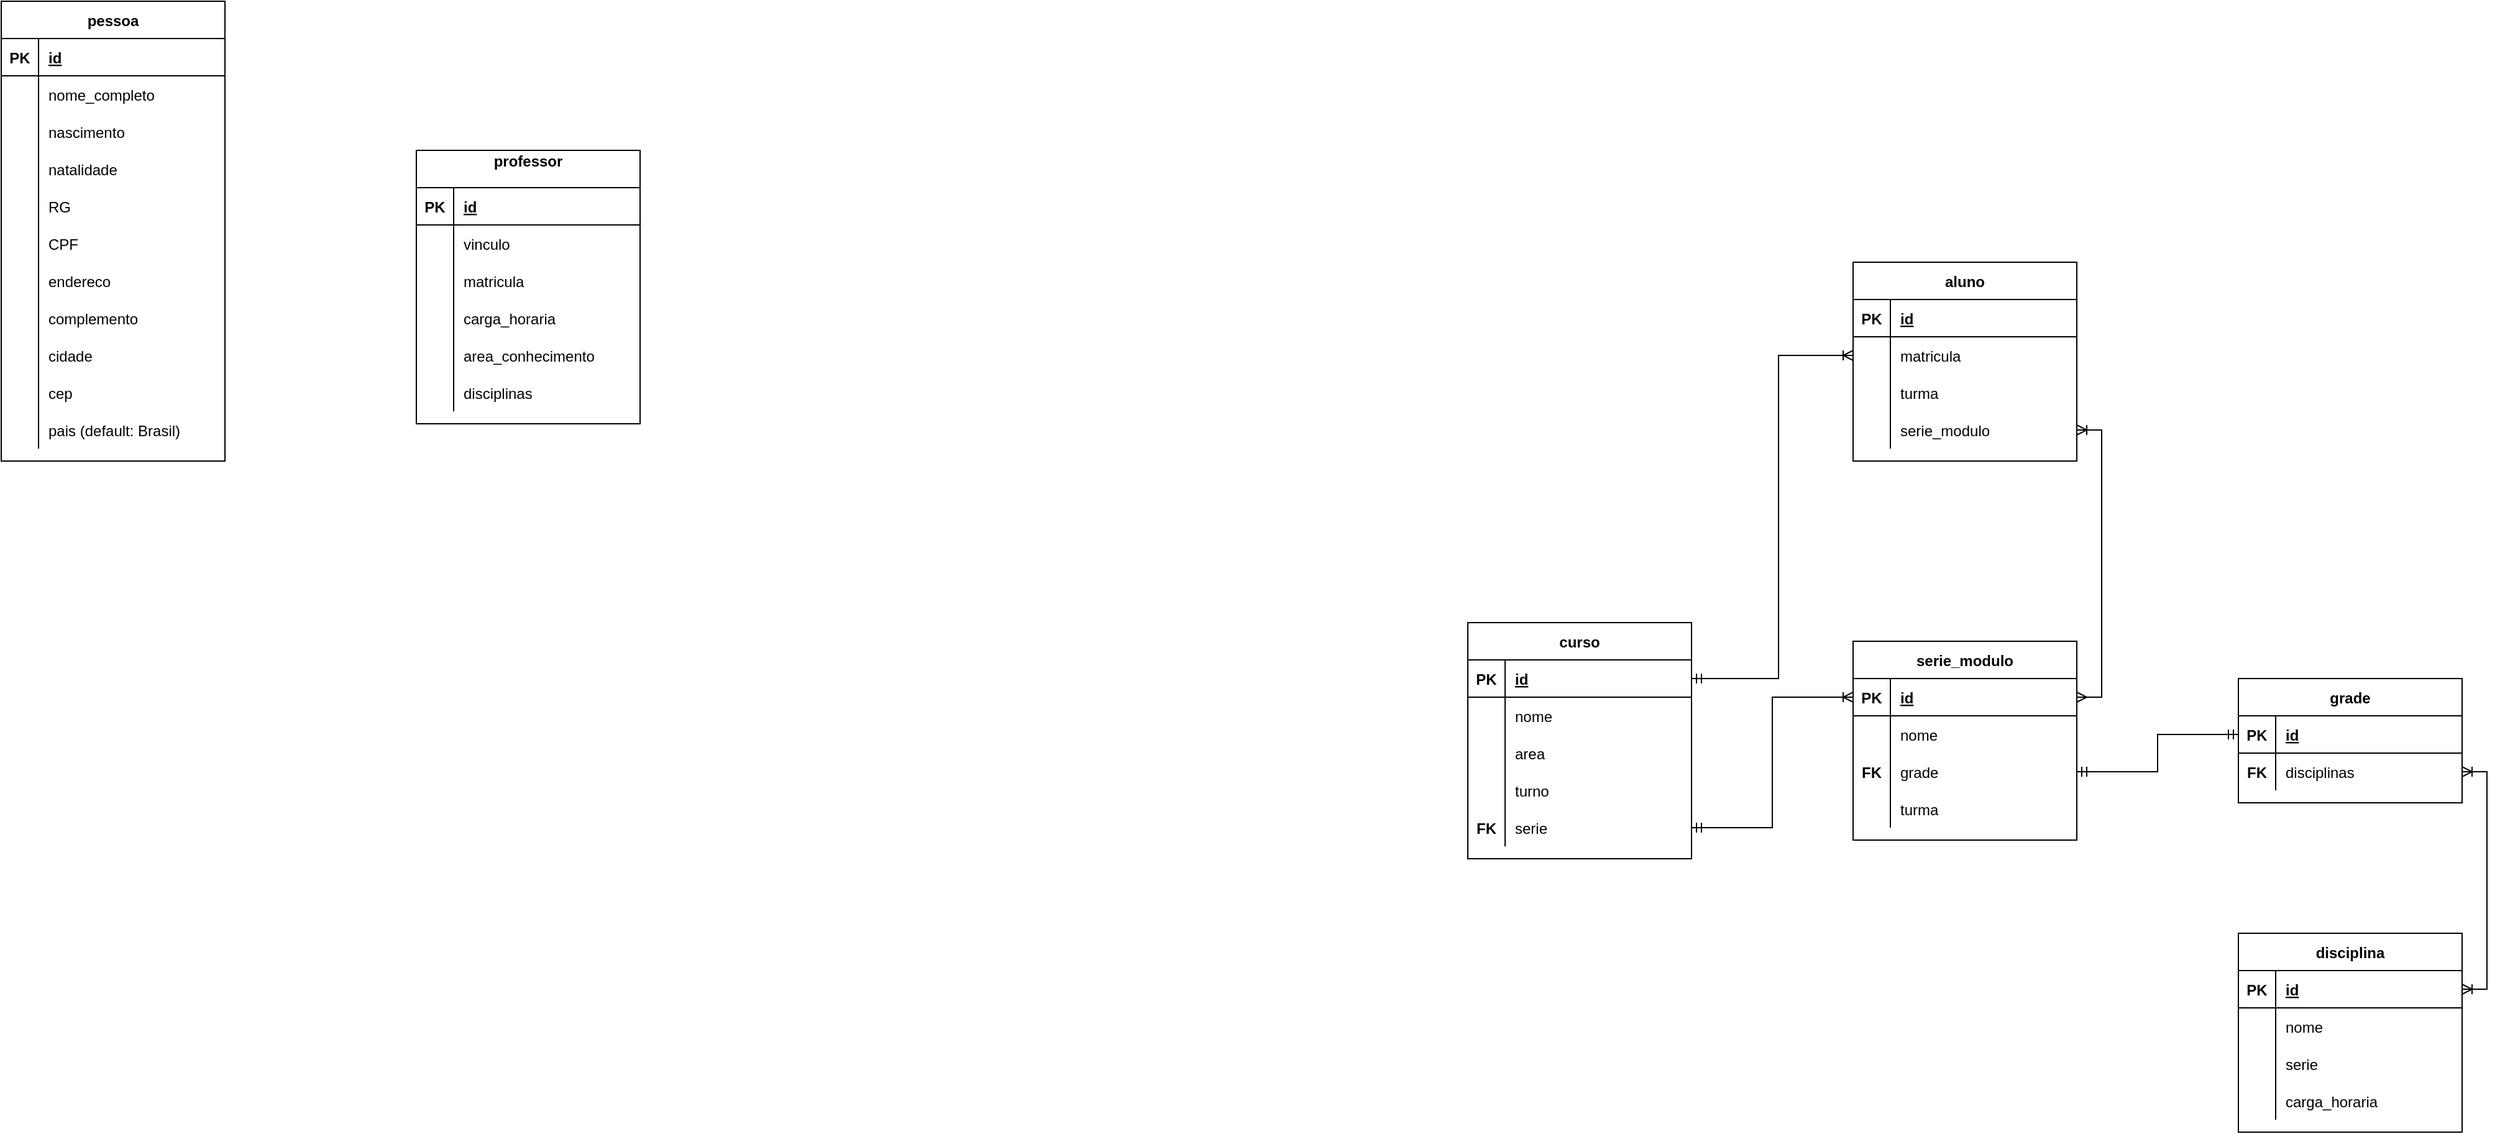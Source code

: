 <mxfile version="19.0.2" type="device"><diagram id="LG7ut46fcxQuCkjXFznT" name="Page-1"><mxGraphModel dx="868" dy="561" grid="1" gridSize="10" guides="1" tooltips="1" connect="1" arrows="1" fold="1" page="1" pageScale="1" pageWidth="850" pageHeight="1100" math="0" shadow="0"><root><mxCell id="0"/><mxCell id="1" parent="0"/><mxCell id="8dRjIR0oONVRQ3jLwjnX-1" value="pessoa" style="shape=table;startSize=30;container=1;collapsible=1;childLayout=tableLayout;fixedRows=1;rowLines=0;fontStyle=1;align=center;resizeLast=1;" vertex="1" parent="1"><mxGeometry x="210" y="210" width="180" height="370" as="geometry"/></mxCell><mxCell id="8dRjIR0oONVRQ3jLwjnX-2" value="" style="shape=tableRow;horizontal=0;startSize=0;swimlaneHead=0;swimlaneBody=0;fillColor=none;collapsible=0;dropTarget=0;points=[[0,0.5],[1,0.5]];portConstraint=eastwest;top=0;left=0;right=0;bottom=1;" vertex="1" parent="8dRjIR0oONVRQ3jLwjnX-1"><mxGeometry y="30" width="180" height="30" as="geometry"/></mxCell><mxCell id="8dRjIR0oONVRQ3jLwjnX-3" value="PK" style="shape=partialRectangle;connectable=0;fillColor=none;top=0;left=0;bottom=0;right=0;fontStyle=1;overflow=hidden;" vertex="1" parent="8dRjIR0oONVRQ3jLwjnX-2"><mxGeometry width="30" height="30" as="geometry"><mxRectangle width="30" height="30" as="alternateBounds"/></mxGeometry></mxCell><mxCell id="8dRjIR0oONVRQ3jLwjnX-4" value="id" style="shape=partialRectangle;connectable=0;fillColor=none;top=0;left=0;bottom=0;right=0;align=left;spacingLeft=6;fontStyle=5;overflow=hidden;" vertex="1" parent="8dRjIR0oONVRQ3jLwjnX-2"><mxGeometry x="30" width="150" height="30" as="geometry"><mxRectangle width="150" height="30" as="alternateBounds"/></mxGeometry></mxCell><mxCell id="8dRjIR0oONVRQ3jLwjnX-5" value="" style="shape=tableRow;horizontal=0;startSize=0;swimlaneHead=0;swimlaneBody=0;fillColor=none;collapsible=0;dropTarget=0;points=[[0,0.5],[1,0.5]];portConstraint=eastwest;top=0;left=0;right=0;bottom=0;" vertex="1" parent="8dRjIR0oONVRQ3jLwjnX-1"><mxGeometry y="60" width="180" height="30" as="geometry"/></mxCell><mxCell id="8dRjIR0oONVRQ3jLwjnX-6" value="" style="shape=partialRectangle;connectable=0;fillColor=none;top=0;left=0;bottom=0;right=0;editable=1;overflow=hidden;" vertex="1" parent="8dRjIR0oONVRQ3jLwjnX-5"><mxGeometry width="30" height="30" as="geometry"><mxRectangle width="30" height="30" as="alternateBounds"/></mxGeometry></mxCell><mxCell id="8dRjIR0oONVRQ3jLwjnX-7" value="nome_completo" style="shape=partialRectangle;connectable=0;fillColor=none;top=0;left=0;bottom=0;right=0;align=left;spacingLeft=6;overflow=hidden;" vertex="1" parent="8dRjIR0oONVRQ3jLwjnX-5"><mxGeometry x="30" width="150" height="30" as="geometry"><mxRectangle width="150" height="30" as="alternateBounds"/></mxGeometry></mxCell><mxCell id="8dRjIR0oONVRQ3jLwjnX-45" value="" style="shape=tableRow;horizontal=0;startSize=0;swimlaneHead=0;swimlaneBody=0;fillColor=none;collapsible=0;dropTarget=0;points=[[0,0.5],[1,0.5]];portConstraint=eastwest;top=0;left=0;right=0;bottom=0;" vertex="1" parent="8dRjIR0oONVRQ3jLwjnX-1"><mxGeometry y="90" width="180" height="30" as="geometry"/></mxCell><mxCell id="8dRjIR0oONVRQ3jLwjnX-46" value="" style="shape=partialRectangle;connectable=0;fillColor=none;top=0;left=0;bottom=0;right=0;editable=1;overflow=hidden;" vertex="1" parent="8dRjIR0oONVRQ3jLwjnX-45"><mxGeometry width="30" height="30" as="geometry"><mxRectangle width="30" height="30" as="alternateBounds"/></mxGeometry></mxCell><mxCell id="8dRjIR0oONVRQ3jLwjnX-47" value="nascimento" style="shape=partialRectangle;connectable=0;fillColor=none;top=0;left=0;bottom=0;right=0;align=left;spacingLeft=6;overflow=hidden;" vertex="1" parent="8dRjIR0oONVRQ3jLwjnX-45"><mxGeometry x="30" width="150" height="30" as="geometry"><mxRectangle width="150" height="30" as="alternateBounds"/></mxGeometry></mxCell><mxCell id="8dRjIR0oONVRQ3jLwjnX-48" value="" style="shape=tableRow;horizontal=0;startSize=0;swimlaneHead=0;swimlaneBody=0;fillColor=none;collapsible=0;dropTarget=0;points=[[0,0.5],[1,0.5]];portConstraint=eastwest;top=0;left=0;right=0;bottom=0;" vertex="1" parent="8dRjIR0oONVRQ3jLwjnX-1"><mxGeometry y="120" width="180" height="30" as="geometry"/></mxCell><mxCell id="8dRjIR0oONVRQ3jLwjnX-49" value="" style="shape=partialRectangle;connectable=0;fillColor=none;top=0;left=0;bottom=0;right=0;editable=1;overflow=hidden;" vertex="1" parent="8dRjIR0oONVRQ3jLwjnX-48"><mxGeometry width="30" height="30" as="geometry"><mxRectangle width="30" height="30" as="alternateBounds"/></mxGeometry></mxCell><mxCell id="8dRjIR0oONVRQ3jLwjnX-50" value="natalidade" style="shape=partialRectangle;connectable=0;fillColor=none;top=0;left=0;bottom=0;right=0;align=left;spacingLeft=6;overflow=hidden;" vertex="1" parent="8dRjIR0oONVRQ3jLwjnX-48"><mxGeometry x="30" width="150" height="30" as="geometry"><mxRectangle width="150" height="30" as="alternateBounds"/></mxGeometry></mxCell><mxCell id="8dRjIR0oONVRQ3jLwjnX-8" value="" style="shape=tableRow;horizontal=0;startSize=0;swimlaneHead=0;swimlaneBody=0;fillColor=none;collapsible=0;dropTarget=0;points=[[0,0.5],[1,0.5]];portConstraint=eastwest;top=0;left=0;right=0;bottom=0;" vertex="1" parent="8dRjIR0oONVRQ3jLwjnX-1"><mxGeometry y="150" width="180" height="30" as="geometry"/></mxCell><mxCell id="8dRjIR0oONVRQ3jLwjnX-9" value="" style="shape=partialRectangle;connectable=0;fillColor=none;top=0;left=0;bottom=0;right=0;editable=1;overflow=hidden;" vertex="1" parent="8dRjIR0oONVRQ3jLwjnX-8"><mxGeometry width="30" height="30" as="geometry"><mxRectangle width="30" height="30" as="alternateBounds"/></mxGeometry></mxCell><mxCell id="8dRjIR0oONVRQ3jLwjnX-10" value="RG" style="shape=partialRectangle;connectable=0;fillColor=none;top=0;left=0;bottom=0;right=0;align=left;spacingLeft=6;overflow=hidden;" vertex="1" parent="8dRjIR0oONVRQ3jLwjnX-8"><mxGeometry x="30" width="150" height="30" as="geometry"><mxRectangle width="150" height="30" as="alternateBounds"/></mxGeometry></mxCell><mxCell id="8dRjIR0oONVRQ3jLwjnX-11" value="" style="shape=tableRow;horizontal=0;startSize=0;swimlaneHead=0;swimlaneBody=0;fillColor=none;collapsible=0;dropTarget=0;points=[[0,0.5],[1,0.5]];portConstraint=eastwest;top=0;left=0;right=0;bottom=0;" vertex="1" parent="8dRjIR0oONVRQ3jLwjnX-1"><mxGeometry y="180" width="180" height="30" as="geometry"/></mxCell><mxCell id="8dRjIR0oONVRQ3jLwjnX-12" value="" style="shape=partialRectangle;connectable=0;fillColor=none;top=0;left=0;bottom=0;right=0;editable=1;overflow=hidden;" vertex="1" parent="8dRjIR0oONVRQ3jLwjnX-11"><mxGeometry width="30" height="30" as="geometry"><mxRectangle width="30" height="30" as="alternateBounds"/></mxGeometry></mxCell><mxCell id="8dRjIR0oONVRQ3jLwjnX-13" value="CPF" style="shape=partialRectangle;connectable=0;fillColor=none;top=0;left=0;bottom=0;right=0;align=left;spacingLeft=6;overflow=hidden;" vertex="1" parent="8dRjIR0oONVRQ3jLwjnX-11"><mxGeometry x="30" width="150" height="30" as="geometry"><mxRectangle width="150" height="30" as="alternateBounds"/></mxGeometry></mxCell><mxCell id="8dRjIR0oONVRQ3jLwjnX-14" value="" style="shape=tableRow;horizontal=0;startSize=0;swimlaneHead=0;swimlaneBody=0;fillColor=none;collapsible=0;dropTarget=0;points=[[0,0.5],[1,0.5]];portConstraint=eastwest;top=0;left=0;right=0;bottom=0;" vertex="1" parent="8dRjIR0oONVRQ3jLwjnX-1"><mxGeometry y="210" width="180" height="30" as="geometry"/></mxCell><mxCell id="8dRjIR0oONVRQ3jLwjnX-15" value="" style="shape=partialRectangle;connectable=0;fillColor=none;top=0;left=0;bottom=0;right=0;editable=1;overflow=hidden;" vertex="1" parent="8dRjIR0oONVRQ3jLwjnX-14"><mxGeometry width="30" height="30" as="geometry"><mxRectangle width="30" height="30" as="alternateBounds"/></mxGeometry></mxCell><mxCell id="8dRjIR0oONVRQ3jLwjnX-16" value="endereco" style="shape=partialRectangle;connectable=0;fillColor=none;top=0;left=0;bottom=0;right=0;align=left;spacingLeft=6;overflow=hidden;" vertex="1" parent="8dRjIR0oONVRQ3jLwjnX-14"><mxGeometry x="30" width="150" height="30" as="geometry"><mxRectangle width="150" height="30" as="alternateBounds"/></mxGeometry></mxCell><mxCell id="8dRjIR0oONVRQ3jLwjnX-17" value="" style="shape=tableRow;horizontal=0;startSize=0;swimlaneHead=0;swimlaneBody=0;fillColor=none;collapsible=0;dropTarget=0;points=[[0,0.5],[1,0.5]];portConstraint=eastwest;top=0;left=0;right=0;bottom=0;" vertex="1" parent="8dRjIR0oONVRQ3jLwjnX-1"><mxGeometry y="240" width="180" height="30" as="geometry"/></mxCell><mxCell id="8dRjIR0oONVRQ3jLwjnX-18" value="" style="shape=partialRectangle;connectable=0;fillColor=none;top=0;left=0;bottom=0;right=0;editable=1;overflow=hidden;" vertex="1" parent="8dRjIR0oONVRQ3jLwjnX-17"><mxGeometry width="30" height="30" as="geometry"><mxRectangle width="30" height="30" as="alternateBounds"/></mxGeometry></mxCell><mxCell id="8dRjIR0oONVRQ3jLwjnX-19" value="complemento" style="shape=partialRectangle;connectable=0;fillColor=none;top=0;left=0;bottom=0;right=0;align=left;spacingLeft=6;overflow=hidden;" vertex="1" parent="8dRjIR0oONVRQ3jLwjnX-17"><mxGeometry x="30" width="150" height="30" as="geometry"><mxRectangle width="150" height="30" as="alternateBounds"/></mxGeometry></mxCell><mxCell id="8dRjIR0oONVRQ3jLwjnX-20" value="" style="shape=tableRow;horizontal=0;startSize=0;swimlaneHead=0;swimlaneBody=0;fillColor=none;collapsible=0;dropTarget=0;points=[[0,0.5],[1,0.5]];portConstraint=eastwest;top=0;left=0;right=0;bottom=0;" vertex="1" parent="8dRjIR0oONVRQ3jLwjnX-1"><mxGeometry y="270" width="180" height="30" as="geometry"/></mxCell><mxCell id="8dRjIR0oONVRQ3jLwjnX-21" value="" style="shape=partialRectangle;connectable=0;fillColor=none;top=0;left=0;bottom=0;right=0;editable=1;overflow=hidden;" vertex="1" parent="8dRjIR0oONVRQ3jLwjnX-20"><mxGeometry width="30" height="30" as="geometry"><mxRectangle width="30" height="30" as="alternateBounds"/></mxGeometry></mxCell><mxCell id="8dRjIR0oONVRQ3jLwjnX-22" value="cidade" style="shape=partialRectangle;connectable=0;fillColor=none;top=0;left=0;bottom=0;right=0;align=left;spacingLeft=6;overflow=hidden;" vertex="1" parent="8dRjIR0oONVRQ3jLwjnX-20"><mxGeometry x="30" width="150" height="30" as="geometry"><mxRectangle width="150" height="30" as="alternateBounds"/></mxGeometry></mxCell><mxCell id="8dRjIR0oONVRQ3jLwjnX-23" value="" style="shape=tableRow;horizontal=0;startSize=0;swimlaneHead=0;swimlaneBody=0;fillColor=none;collapsible=0;dropTarget=0;points=[[0,0.5],[1,0.5]];portConstraint=eastwest;top=0;left=0;right=0;bottom=0;" vertex="1" parent="8dRjIR0oONVRQ3jLwjnX-1"><mxGeometry y="300" width="180" height="30" as="geometry"/></mxCell><mxCell id="8dRjIR0oONVRQ3jLwjnX-24" value="" style="shape=partialRectangle;connectable=0;fillColor=none;top=0;left=0;bottom=0;right=0;editable=1;overflow=hidden;" vertex="1" parent="8dRjIR0oONVRQ3jLwjnX-23"><mxGeometry width="30" height="30" as="geometry"><mxRectangle width="30" height="30" as="alternateBounds"/></mxGeometry></mxCell><mxCell id="8dRjIR0oONVRQ3jLwjnX-25" value="cep" style="shape=partialRectangle;connectable=0;fillColor=none;top=0;left=0;bottom=0;right=0;align=left;spacingLeft=6;overflow=hidden;" vertex="1" parent="8dRjIR0oONVRQ3jLwjnX-23"><mxGeometry x="30" width="150" height="30" as="geometry"><mxRectangle width="150" height="30" as="alternateBounds"/></mxGeometry></mxCell><mxCell id="8dRjIR0oONVRQ3jLwjnX-26" value="" style="shape=tableRow;horizontal=0;startSize=0;swimlaneHead=0;swimlaneBody=0;fillColor=none;collapsible=0;dropTarget=0;points=[[0,0.5],[1,0.5]];portConstraint=eastwest;top=0;left=0;right=0;bottom=0;" vertex="1" parent="8dRjIR0oONVRQ3jLwjnX-1"><mxGeometry y="330" width="180" height="30" as="geometry"/></mxCell><mxCell id="8dRjIR0oONVRQ3jLwjnX-27" value="" style="shape=partialRectangle;connectable=0;fillColor=none;top=0;left=0;bottom=0;right=0;editable=1;overflow=hidden;" vertex="1" parent="8dRjIR0oONVRQ3jLwjnX-26"><mxGeometry width="30" height="30" as="geometry"><mxRectangle width="30" height="30" as="alternateBounds"/></mxGeometry></mxCell><mxCell id="8dRjIR0oONVRQ3jLwjnX-28" value="pais (default: Brasil)" style="shape=partialRectangle;connectable=0;fillColor=none;top=0;left=0;bottom=0;right=0;align=left;spacingLeft=6;overflow=hidden;" vertex="1" parent="8dRjIR0oONVRQ3jLwjnX-26"><mxGeometry x="30" width="150" height="30" as="geometry"><mxRectangle width="150" height="30" as="alternateBounds"/></mxGeometry></mxCell><mxCell id="8dRjIR0oONVRQ3jLwjnX-32" value="aluno" style="shape=table;startSize=30;container=1;collapsible=1;childLayout=tableLayout;fixedRows=1;rowLines=0;fontStyle=1;align=center;resizeLast=1;" vertex="1" parent="1"><mxGeometry x="1700" y="420" width="180" height="160" as="geometry"/></mxCell><mxCell id="8dRjIR0oONVRQ3jLwjnX-33" value="" style="shape=tableRow;horizontal=0;startSize=0;swimlaneHead=0;swimlaneBody=0;fillColor=none;collapsible=0;dropTarget=0;points=[[0,0.5],[1,0.5]];portConstraint=eastwest;top=0;left=0;right=0;bottom=1;" vertex="1" parent="8dRjIR0oONVRQ3jLwjnX-32"><mxGeometry y="30" width="180" height="30" as="geometry"/></mxCell><mxCell id="8dRjIR0oONVRQ3jLwjnX-34" value="PK" style="shape=partialRectangle;connectable=0;fillColor=none;top=0;left=0;bottom=0;right=0;fontStyle=1;overflow=hidden;" vertex="1" parent="8dRjIR0oONVRQ3jLwjnX-33"><mxGeometry width="30" height="30" as="geometry"><mxRectangle width="30" height="30" as="alternateBounds"/></mxGeometry></mxCell><mxCell id="8dRjIR0oONVRQ3jLwjnX-35" value="id" style="shape=partialRectangle;connectable=0;fillColor=none;top=0;left=0;bottom=0;right=0;align=left;spacingLeft=6;fontStyle=5;overflow=hidden;" vertex="1" parent="8dRjIR0oONVRQ3jLwjnX-33"><mxGeometry x="30" width="150" height="30" as="geometry"><mxRectangle width="150" height="30" as="alternateBounds"/></mxGeometry></mxCell><mxCell id="8dRjIR0oONVRQ3jLwjnX-36" value="" style="shape=tableRow;horizontal=0;startSize=0;swimlaneHead=0;swimlaneBody=0;fillColor=none;collapsible=0;dropTarget=0;points=[[0,0.5],[1,0.5]];portConstraint=eastwest;top=0;left=0;right=0;bottom=0;" vertex="1" parent="8dRjIR0oONVRQ3jLwjnX-32"><mxGeometry y="60" width="180" height="30" as="geometry"/></mxCell><mxCell id="8dRjIR0oONVRQ3jLwjnX-37" value="" style="shape=partialRectangle;connectable=0;fillColor=none;top=0;left=0;bottom=0;right=0;editable=1;overflow=hidden;" vertex="1" parent="8dRjIR0oONVRQ3jLwjnX-36"><mxGeometry width="30" height="30" as="geometry"><mxRectangle width="30" height="30" as="alternateBounds"/></mxGeometry></mxCell><mxCell id="8dRjIR0oONVRQ3jLwjnX-38" value="matricula" style="shape=partialRectangle;connectable=0;fillColor=none;top=0;left=0;bottom=0;right=0;align=left;spacingLeft=6;overflow=hidden;" vertex="1" parent="8dRjIR0oONVRQ3jLwjnX-36"><mxGeometry x="30" width="150" height="30" as="geometry"><mxRectangle width="150" height="30" as="alternateBounds"/></mxGeometry></mxCell><mxCell id="8dRjIR0oONVRQ3jLwjnX-39" value="" style="shape=tableRow;horizontal=0;startSize=0;swimlaneHead=0;swimlaneBody=0;fillColor=none;collapsible=0;dropTarget=0;points=[[0,0.5],[1,0.5]];portConstraint=eastwest;top=0;left=0;right=0;bottom=0;" vertex="1" parent="8dRjIR0oONVRQ3jLwjnX-32"><mxGeometry y="90" width="180" height="30" as="geometry"/></mxCell><mxCell id="8dRjIR0oONVRQ3jLwjnX-40" value="" style="shape=partialRectangle;connectable=0;fillColor=none;top=0;left=0;bottom=0;right=0;editable=1;overflow=hidden;" vertex="1" parent="8dRjIR0oONVRQ3jLwjnX-39"><mxGeometry width="30" height="30" as="geometry"><mxRectangle width="30" height="30" as="alternateBounds"/></mxGeometry></mxCell><mxCell id="8dRjIR0oONVRQ3jLwjnX-41" value="turma" style="shape=partialRectangle;connectable=0;fillColor=none;top=0;left=0;bottom=0;right=0;align=left;spacingLeft=6;overflow=hidden;" vertex="1" parent="8dRjIR0oONVRQ3jLwjnX-39"><mxGeometry x="30" width="150" height="30" as="geometry"><mxRectangle width="150" height="30" as="alternateBounds"/></mxGeometry></mxCell><mxCell id="8dRjIR0oONVRQ3jLwjnX-42" value="" style="shape=tableRow;horizontal=0;startSize=0;swimlaneHead=0;swimlaneBody=0;fillColor=none;collapsible=0;dropTarget=0;points=[[0,0.5],[1,0.5]];portConstraint=eastwest;top=0;left=0;right=0;bottom=0;" vertex="1" parent="8dRjIR0oONVRQ3jLwjnX-32"><mxGeometry y="120" width="180" height="30" as="geometry"/></mxCell><mxCell id="8dRjIR0oONVRQ3jLwjnX-43" value="" style="shape=partialRectangle;connectable=0;fillColor=none;top=0;left=0;bottom=0;right=0;editable=1;overflow=hidden;" vertex="1" parent="8dRjIR0oONVRQ3jLwjnX-42"><mxGeometry width="30" height="30" as="geometry"><mxRectangle width="30" height="30" as="alternateBounds"/></mxGeometry></mxCell><mxCell id="8dRjIR0oONVRQ3jLwjnX-44" value="serie_modulo" style="shape=partialRectangle;connectable=0;fillColor=none;top=0;left=0;bottom=0;right=0;align=left;spacingLeft=6;overflow=hidden;" vertex="1" parent="8dRjIR0oONVRQ3jLwjnX-42"><mxGeometry x="30" width="150" height="30" as="geometry"><mxRectangle width="150" height="30" as="alternateBounds"/></mxGeometry></mxCell><mxCell id="8dRjIR0oONVRQ3jLwjnX-51" value="disciplina" style="shape=table;startSize=30;container=1;collapsible=1;childLayout=tableLayout;fixedRows=1;rowLines=0;fontStyle=1;align=center;resizeLast=1;" vertex="1" parent="1"><mxGeometry x="2010" y="960" width="180" height="160" as="geometry"/></mxCell><mxCell id="8dRjIR0oONVRQ3jLwjnX-52" value="" style="shape=tableRow;horizontal=0;startSize=0;swimlaneHead=0;swimlaneBody=0;fillColor=none;collapsible=0;dropTarget=0;points=[[0,0.5],[1,0.5]];portConstraint=eastwest;top=0;left=0;right=0;bottom=1;" vertex="1" parent="8dRjIR0oONVRQ3jLwjnX-51"><mxGeometry y="30" width="180" height="30" as="geometry"/></mxCell><mxCell id="8dRjIR0oONVRQ3jLwjnX-53" value="PK" style="shape=partialRectangle;connectable=0;fillColor=none;top=0;left=0;bottom=0;right=0;fontStyle=1;overflow=hidden;" vertex="1" parent="8dRjIR0oONVRQ3jLwjnX-52"><mxGeometry width="30" height="30" as="geometry"><mxRectangle width="30" height="30" as="alternateBounds"/></mxGeometry></mxCell><mxCell id="8dRjIR0oONVRQ3jLwjnX-54" value="id" style="shape=partialRectangle;connectable=0;fillColor=none;top=0;left=0;bottom=0;right=0;align=left;spacingLeft=6;fontStyle=5;overflow=hidden;" vertex="1" parent="8dRjIR0oONVRQ3jLwjnX-52"><mxGeometry x="30" width="150" height="30" as="geometry"><mxRectangle width="150" height="30" as="alternateBounds"/></mxGeometry></mxCell><mxCell id="8dRjIR0oONVRQ3jLwjnX-55" value="" style="shape=tableRow;horizontal=0;startSize=0;swimlaneHead=0;swimlaneBody=0;fillColor=none;collapsible=0;dropTarget=0;points=[[0,0.5],[1,0.5]];portConstraint=eastwest;top=0;left=0;right=0;bottom=0;" vertex="1" parent="8dRjIR0oONVRQ3jLwjnX-51"><mxGeometry y="60" width="180" height="30" as="geometry"/></mxCell><mxCell id="8dRjIR0oONVRQ3jLwjnX-56" value="" style="shape=partialRectangle;connectable=0;fillColor=none;top=0;left=0;bottom=0;right=0;editable=1;overflow=hidden;" vertex="1" parent="8dRjIR0oONVRQ3jLwjnX-55"><mxGeometry width="30" height="30" as="geometry"><mxRectangle width="30" height="30" as="alternateBounds"/></mxGeometry></mxCell><mxCell id="8dRjIR0oONVRQ3jLwjnX-57" value="nome" style="shape=partialRectangle;connectable=0;fillColor=none;top=0;left=0;bottom=0;right=0;align=left;spacingLeft=6;overflow=hidden;" vertex="1" parent="8dRjIR0oONVRQ3jLwjnX-55"><mxGeometry x="30" width="150" height="30" as="geometry"><mxRectangle width="150" height="30" as="alternateBounds"/></mxGeometry></mxCell><mxCell id="8dRjIR0oONVRQ3jLwjnX-67" value="" style="shape=tableRow;horizontal=0;startSize=0;swimlaneHead=0;swimlaneBody=0;fillColor=none;collapsible=0;dropTarget=0;points=[[0,0.5],[1,0.5]];portConstraint=eastwest;top=0;left=0;right=0;bottom=0;" vertex="1" parent="8dRjIR0oONVRQ3jLwjnX-51"><mxGeometry y="90" width="180" height="30" as="geometry"/></mxCell><mxCell id="8dRjIR0oONVRQ3jLwjnX-68" value="" style="shape=partialRectangle;connectable=0;fillColor=none;top=0;left=0;bottom=0;right=0;editable=1;overflow=hidden;" vertex="1" parent="8dRjIR0oONVRQ3jLwjnX-67"><mxGeometry width="30" height="30" as="geometry"><mxRectangle width="30" height="30" as="alternateBounds"/></mxGeometry></mxCell><mxCell id="8dRjIR0oONVRQ3jLwjnX-69" value="serie" style="shape=partialRectangle;connectable=0;fillColor=none;top=0;left=0;bottom=0;right=0;align=left;spacingLeft=6;overflow=hidden;" vertex="1" parent="8dRjIR0oONVRQ3jLwjnX-67"><mxGeometry x="30" width="150" height="30" as="geometry"><mxRectangle width="150" height="30" as="alternateBounds"/></mxGeometry></mxCell><mxCell id="8dRjIR0oONVRQ3jLwjnX-73" value="" style="shape=tableRow;horizontal=0;startSize=0;swimlaneHead=0;swimlaneBody=0;fillColor=none;collapsible=0;dropTarget=0;points=[[0,0.5],[1,0.5]];portConstraint=eastwest;top=0;left=0;right=0;bottom=0;" vertex="1" parent="8dRjIR0oONVRQ3jLwjnX-51"><mxGeometry y="120" width="180" height="30" as="geometry"/></mxCell><mxCell id="8dRjIR0oONVRQ3jLwjnX-74" value="" style="shape=partialRectangle;connectable=0;fillColor=none;top=0;left=0;bottom=0;right=0;editable=1;overflow=hidden;" vertex="1" parent="8dRjIR0oONVRQ3jLwjnX-73"><mxGeometry width="30" height="30" as="geometry"><mxRectangle width="30" height="30" as="alternateBounds"/></mxGeometry></mxCell><mxCell id="8dRjIR0oONVRQ3jLwjnX-75" value="carga_horaria" style="shape=partialRectangle;connectable=0;fillColor=none;top=0;left=0;bottom=0;right=0;align=left;spacingLeft=6;overflow=hidden;" vertex="1" parent="8dRjIR0oONVRQ3jLwjnX-73"><mxGeometry x="30" width="150" height="30" as="geometry"><mxRectangle width="150" height="30" as="alternateBounds"/></mxGeometry></mxCell><mxCell id="8dRjIR0oONVRQ3jLwjnX-76" value="professor&#10;" style="shape=table;startSize=30;container=1;collapsible=1;childLayout=tableLayout;fixedRows=1;rowLines=0;fontStyle=1;align=center;resizeLast=1;" vertex="1" parent="1"><mxGeometry x="544" y="330" width="180" height="220" as="geometry"/></mxCell><mxCell id="8dRjIR0oONVRQ3jLwjnX-77" value="" style="shape=tableRow;horizontal=0;startSize=0;swimlaneHead=0;swimlaneBody=0;fillColor=none;collapsible=0;dropTarget=0;points=[[0,0.5],[1,0.5]];portConstraint=eastwest;top=0;left=0;right=0;bottom=1;" vertex="1" parent="8dRjIR0oONVRQ3jLwjnX-76"><mxGeometry y="30" width="180" height="30" as="geometry"/></mxCell><mxCell id="8dRjIR0oONVRQ3jLwjnX-78" value="PK" style="shape=partialRectangle;connectable=0;fillColor=none;top=0;left=0;bottom=0;right=0;fontStyle=1;overflow=hidden;" vertex="1" parent="8dRjIR0oONVRQ3jLwjnX-77"><mxGeometry width="30" height="30" as="geometry"><mxRectangle width="30" height="30" as="alternateBounds"/></mxGeometry></mxCell><mxCell id="8dRjIR0oONVRQ3jLwjnX-79" value="id" style="shape=partialRectangle;connectable=0;fillColor=none;top=0;left=0;bottom=0;right=0;align=left;spacingLeft=6;fontStyle=5;overflow=hidden;" vertex="1" parent="8dRjIR0oONVRQ3jLwjnX-77"><mxGeometry x="30" width="150" height="30" as="geometry"><mxRectangle width="150" height="30" as="alternateBounds"/></mxGeometry></mxCell><mxCell id="8dRjIR0oONVRQ3jLwjnX-80" value="" style="shape=tableRow;horizontal=0;startSize=0;swimlaneHead=0;swimlaneBody=0;fillColor=none;collapsible=0;dropTarget=0;points=[[0,0.5],[1,0.5]];portConstraint=eastwest;top=0;left=0;right=0;bottom=0;" vertex="1" parent="8dRjIR0oONVRQ3jLwjnX-76"><mxGeometry y="60" width="180" height="30" as="geometry"/></mxCell><mxCell id="8dRjIR0oONVRQ3jLwjnX-81" value="" style="shape=partialRectangle;connectable=0;fillColor=none;top=0;left=0;bottom=0;right=0;editable=1;overflow=hidden;" vertex="1" parent="8dRjIR0oONVRQ3jLwjnX-80"><mxGeometry width="30" height="30" as="geometry"><mxRectangle width="30" height="30" as="alternateBounds"/></mxGeometry></mxCell><mxCell id="8dRjIR0oONVRQ3jLwjnX-82" value="vinculo" style="shape=partialRectangle;connectable=0;fillColor=none;top=0;left=0;bottom=0;right=0;align=left;spacingLeft=6;overflow=hidden;" vertex="1" parent="8dRjIR0oONVRQ3jLwjnX-80"><mxGeometry x="30" width="150" height="30" as="geometry"><mxRectangle width="150" height="30" as="alternateBounds"/></mxGeometry></mxCell><mxCell id="8dRjIR0oONVRQ3jLwjnX-83" value="" style="shape=tableRow;horizontal=0;startSize=0;swimlaneHead=0;swimlaneBody=0;fillColor=none;collapsible=0;dropTarget=0;points=[[0,0.5],[1,0.5]];portConstraint=eastwest;top=0;left=0;right=0;bottom=0;" vertex="1" parent="8dRjIR0oONVRQ3jLwjnX-76"><mxGeometry y="90" width="180" height="30" as="geometry"/></mxCell><mxCell id="8dRjIR0oONVRQ3jLwjnX-84" value="" style="shape=partialRectangle;connectable=0;fillColor=none;top=0;left=0;bottom=0;right=0;editable=1;overflow=hidden;" vertex="1" parent="8dRjIR0oONVRQ3jLwjnX-83"><mxGeometry width="30" height="30" as="geometry"><mxRectangle width="30" height="30" as="alternateBounds"/></mxGeometry></mxCell><mxCell id="8dRjIR0oONVRQ3jLwjnX-85" value="matricula" style="shape=partialRectangle;connectable=0;fillColor=none;top=0;left=0;bottom=0;right=0;align=left;spacingLeft=6;overflow=hidden;" vertex="1" parent="8dRjIR0oONVRQ3jLwjnX-83"><mxGeometry x="30" width="150" height="30" as="geometry"><mxRectangle width="150" height="30" as="alternateBounds"/></mxGeometry></mxCell><mxCell id="8dRjIR0oONVRQ3jLwjnX-86" value="" style="shape=tableRow;horizontal=0;startSize=0;swimlaneHead=0;swimlaneBody=0;fillColor=none;collapsible=0;dropTarget=0;points=[[0,0.5],[1,0.5]];portConstraint=eastwest;top=0;left=0;right=0;bottom=0;" vertex="1" parent="8dRjIR0oONVRQ3jLwjnX-76"><mxGeometry y="120" width="180" height="30" as="geometry"/></mxCell><mxCell id="8dRjIR0oONVRQ3jLwjnX-87" value="" style="shape=partialRectangle;connectable=0;fillColor=none;top=0;left=0;bottom=0;right=0;editable=1;overflow=hidden;" vertex="1" parent="8dRjIR0oONVRQ3jLwjnX-86"><mxGeometry width="30" height="30" as="geometry"><mxRectangle width="30" height="30" as="alternateBounds"/></mxGeometry></mxCell><mxCell id="8dRjIR0oONVRQ3jLwjnX-88" value="carga_horaria" style="shape=partialRectangle;connectable=0;fillColor=none;top=0;left=0;bottom=0;right=0;align=left;spacingLeft=6;overflow=hidden;" vertex="1" parent="8dRjIR0oONVRQ3jLwjnX-86"><mxGeometry x="30" width="150" height="30" as="geometry"><mxRectangle width="150" height="30" as="alternateBounds"/></mxGeometry></mxCell><mxCell id="8dRjIR0oONVRQ3jLwjnX-92" value="" style="shape=tableRow;horizontal=0;startSize=0;swimlaneHead=0;swimlaneBody=0;fillColor=none;collapsible=0;dropTarget=0;points=[[0,0.5],[1,0.5]];portConstraint=eastwest;top=0;left=0;right=0;bottom=0;" vertex="1" parent="8dRjIR0oONVRQ3jLwjnX-76"><mxGeometry y="150" width="180" height="30" as="geometry"/></mxCell><mxCell id="8dRjIR0oONVRQ3jLwjnX-93" value="" style="shape=partialRectangle;connectable=0;fillColor=none;top=0;left=0;bottom=0;right=0;editable=1;overflow=hidden;" vertex="1" parent="8dRjIR0oONVRQ3jLwjnX-92"><mxGeometry width="30" height="30" as="geometry"><mxRectangle width="30" height="30" as="alternateBounds"/></mxGeometry></mxCell><mxCell id="8dRjIR0oONVRQ3jLwjnX-94" value="area_conhecimento" style="shape=partialRectangle;connectable=0;fillColor=none;top=0;left=0;bottom=0;right=0;align=left;spacingLeft=6;overflow=hidden;" vertex="1" parent="8dRjIR0oONVRQ3jLwjnX-92"><mxGeometry x="30" width="150" height="30" as="geometry"><mxRectangle width="150" height="30" as="alternateBounds"/></mxGeometry></mxCell><mxCell id="8dRjIR0oONVRQ3jLwjnX-89" value="" style="shape=tableRow;horizontal=0;startSize=0;swimlaneHead=0;swimlaneBody=0;fillColor=none;collapsible=0;dropTarget=0;points=[[0,0.5],[1,0.5]];portConstraint=eastwest;top=0;left=0;right=0;bottom=0;" vertex="1" parent="8dRjIR0oONVRQ3jLwjnX-76"><mxGeometry y="180" width="180" height="30" as="geometry"/></mxCell><mxCell id="8dRjIR0oONVRQ3jLwjnX-90" value="" style="shape=partialRectangle;connectable=0;fillColor=none;top=0;left=0;bottom=0;right=0;editable=1;overflow=hidden;" vertex="1" parent="8dRjIR0oONVRQ3jLwjnX-89"><mxGeometry width="30" height="30" as="geometry"><mxRectangle width="30" height="30" as="alternateBounds"/></mxGeometry></mxCell><mxCell id="8dRjIR0oONVRQ3jLwjnX-91" value="disciplinas" style="shape=partialRectangle;connectable=0;fillColor=none;top=0;left=0;bottom=0;right=0;align=left;spacingLeft=6;overflow=hidden;" vertex="1" parent="8dRjIR0oONVRQ3jLwjnX-89"><mxGeometry x="30" width="150" height="30" as="geometry"><mxRectangle width="150" height="30" as="alternateBounds"/></mxGeometry></mxCell><mxCell id="8dRjIR0oONVRQ3jLwjnX-98" value="serie_modulo" style="shape=table;startSize=30;container=1;collapsible=1;childLayout=tableLayout;fixedRows=1;rowLines=0;fontStyle=1;align=center;resizeLast=1;" vertex="1" parent="1"><mxGeometry x="1700" y="725" width="180" height="160" as="geometry"/></mxCell><mxCell id="8dRjIR0oONVRQ3jLwjnX-99" value="" style="shape=tableRow;horizontal=0;startSize=0;swimlaneHead=0;swimlaneBody=0;fillColor=none;collapsible=0;dropTarget=0;points=[[0,0.5],[1,0.5]];portConstraint=eastwest;top=0;left=0;right=0;bottom=1;" vertex="1" parent="8dRjIR0oONVRQ3jLwjnX-98"><mxGeometry y="30" width="180" height="30" as="geometry"/></mxCell><mxCell id="8dRjIR0oONVRQ3jLwjnX-100" value="PK" style="shape=partialRectangle;connectable=0;fillColor=none;top=0;left=0;bottom=0;right=0;fontStyle=1;overflow=hidden;" vertex="1" parent="8dRjIR0oONVRQ3jLwjnX-99"><mxGeometry width="30" height="30" as="geometry"><mxRectangle width="30" height="30" as="alternateBounds"/></mxGeometry></mxCell><mxCell id="8dRjIR0oONVRQ3jLwjnX-101" value="id" style="shape=partialRectangle;connectable=0;fillColor=none;top=0;left=0;bottom=0;right=0;align=left;spacingLeft=6;fontStyle=5;overflow=hidden;" vertex="1" parent="8dRjIR0oONVRQ3jLwjnX-99"><mxGeometry x="30" width="150" height="30" as="geometry"><mxRectangle width="150" height="30" as="alternateBounds"/></mxGeometry></mxCell><mxCell id="8dRjIR0oONVRQ3jLwjnX-102" value="" style="shape=tableRow;horizontal=0;startSize=0;swimlaneHead=0;swimlaneBody=0;fillColor=none;collapsible=0;dropTarget=0;points=[[0,0.5],[1,0.5]];portConstraint=eastwest;top=0;left=0;right=0;bottom=0;" vertex="1" parent="8dRjIR0oONVRQ3jLwjnX-98"><mxGeometry y="60" width="180" height="30" as="geometry"/></mxCell><mxCell id="8dRjIR0oONVRQ3jLwjnX-103" value="" style="shape=partialRectangle;connectable=0;fillColor=none;top=0;left=0;bottom=0;right=0;editable=1;overflow=hidden;" vertex="1" parent="8dRjIR0oONVRQ3jLwjnX-102"><mxGeometry width="30" height="30" as="geometry"><mxRectangle width="30" height="30" as="alternateBounds"/></mxGeometry></mxCell><mxCell id="8dRjIR0oONVRQ3jLwjnX-104" value="nome" style="shape=partialRectangle;connectable=0;fillColor=none;top=0;left=0;bottom=0;right=0;align=left;spacingLeft=6;overflow=hidden;" vertex="1" parent="8dRjIR0oONVRQ3jLwjnX-102"><mxGeometry x="30" width="150" height="30" as="geometry"><mxRectangle width="150" height="30" as="alternateBounds"/></mxGeometry></mxCell><mxCell id="8dRjIR0oONVRQ3jLwjnX-108" value="" style="shape=tableRow;horizontal=0;startSize=0;swimlaneHead=0;swimlaneBody=0;fillColor=none;collapsible=0;dropTarget=0;points=[[0,0.5],[1,0.5]];portConstraint=eastwest;top=0;left=0;right=0;bottom=0;" vertex="1" parent="8dRjIR0oONVRQ3jLwjnX-98"><mxGeometry y="90" width="180" height="30" as="geometry"/></mxCell><mxCell id="8dRjIR0oONVRQ3jLwjnX-109" value="FK" style="shape=partialRectangle;connectable=0;fillColor=none;top=0;left=0;bottom=0;right=0;editable=1;overflow=hidden;fontStyle=1" vertex="1" parent="8dRjIR0oONVRQ3jLwjnX-108"><mxGeometry width="30" height="30" as="geometry"><mxRectangle width="30" height="30" as="alternateBounds"/></mxGeometry></mxCell><mxCell id="8dRjIR0oONVRQ3jLwjnX-110" value="grade" style="shape=partialRectangle;connectable=0;fillColor=none;top=0;left=0;bottom=0;right=0;align=left;spacingLeft=6;overflow=hidden;" vertex="1" parent="8dRjIR0oONVRQ3jLwjnX-108"><mxGeometry x="30" width="150" height="30" as="geometry"><mxRectangle width="150" height="30" as="alternateBounds"/></mxGeometry></mxCell><mxCell id="8dRjIR0oONVRQ3jLwjnX-145" value="" style="shape=tableRow;horizontal=0;startSize=0;swimlaneHead=0;swimlaneBody=0;fillColor=none;collapsible=0;dropTarget=0;points=[[0,0.5],[1,0.5]];portConstraint=eastwest;top=0;left=0;right=0;bottom=0;" vertex="1" parent="8dRjIR0oONVRQ3jLwjnX-98"><mxGeometry y="120" width="180" height="30" as="geometry"/></mxCell><mxCell id="8dRjIR0oONVRQ3jLwjnX-146" value="" style="shape=partialRectangle;connectable=0;fillColor=none;top=0;left=0;bottom=0;right=0;editable=1;overflow=hidden;" vertex="1" parent="8dRjIR0oONVRQ3jLwjnX-145"><mxGeometry width="30" height="30" as="geometry"><mxRectangle width="30" height="30" as="alternateBounds"/></mxGeometry></mxCell><mxCell id="8dRjIR0oONVRQ3jLwjnX-147" value="turma" style="shape=partialRectangle;connectable=0;fillColor=none;top=0;left=0;bottom=0;right=0;align=left;spacingLeft=6;overflow=hidden;" vertex="1" parent="8dRjIR0oONVRQ3jLwjnX-145"><mxGeometry x="30" width="150" height="30" as="geometry"><mxRectangle width="150" height="30" as="alternateBounds"/></mxGeometry></mxCell><mxCell id="8dRjIR0oONVRQ3jLwjnX-112" value="grade" style="shape=table;startSize=30;container=1;collapsible=1;childLayout=tableLayout;fixedRows=1;rowLines=0;fontStyle=1;align=center;resizeLast=1;" vertex="1" parent="1"><mxGeometry x="2010" y="755" width="180" height="100" as="geometry"/></mxCell><mxCell id="8dRjIR0oONVRQ3jLwjnX-113" value="" style="shape=tableRow;horizontal=0;startSize=0;swimlaneHead=0;swimlaneBody=0;fillColor=none;collapsible=0;dropTarget=0;points=[[0,0.5],[1,0.5]];portConstraint=eastwest;top=0;left=0;right=0;bottom=1;" vertex="1" parent="8dRjIR0oONVRQ3jLwjnX-112"><mxGeometry y="30" width="180" height="30" as="geometry"/></mxCell><mxCell id="8dRjIR0oONVRQ3jLwjnX-114" value="PK" style="shape=partialRectangle;connectable=0;fillColor=none;top=0;left=0;bottom=0;right=0;fontStyle=1;overflow=hidden;" vertex="1" parent="8dRjIR0oONVRQ3jLwjnX-113"><mxGeometry width="30" height="30" as="geometry"><mxRectangle width="30" height="30" as="alternateBounds"/></mxGeometry></mxCell><mxCell id="8dRjIR0oONVRQ3jLwjnX-115" value="id" style="shape=partialRectangle;connectable=0;fillColor=none;top=0;left=0;bottom=0;right=0;align=left;spacingLeft=6;fontStyle=5;overflow=hidden;" vertex="1" parent="8dRjIR0oONVRQ3jLwjnX-113"><mxGeometry x="30" width="150" height="30" as="geometry"><mxRectangle width="150" height="30" as="alternateBounds"/></mxGeometry></mxCell><mxCell id="8dRjIR0oONVRQ3jLwjnX-116" value="" style="shape=tableRow;horizontal=0;startSize=0;swimlaneHead=0;swimlaneBody=0;fillColor=none;collapsible=0;dropTarget=0;points=[[0,0.5],[1,0.5]];portConstraint=eastwest;top=0;left=0;right=0;bottom=0;" vertex="1" parent="8dRjIR0oONVRQ3jLwjnX-112"><mxGeometry y="60" width="180" height="30" as="geometry"/></mxCell><mxCell id="8dRjIR0oONVRQ3jLwjnX-117" value="FK" style="shape=partialRectangle;connectable=0;fillColor=none;top=0;left=0;bottom=0;right=0;editable=1;overflow=hidden;fontStyle=1" vertex="1" parent="8dRjIR0oONVRQ3jLwjnX-116"><mxGeometry width="30" height="30" as="geometry"><mxRectangle width="30" height="30" as="alternateBounds"/></mxGeometry></mxCell><mxCell id="8dRjIR0oONVRQ3jLwjnX-118" value="disciplinas" style="shape=partialRectangle;connectable=0;fillColor=none;top=0;left=0;bottom=0;right=0;align=left;spacingLeft=6;overflow=hidden;" vertex="1" parent="8dRjIR0oONVRQ3jLwjnX-116"><mxGeometry x="30" width="150" height="30" as="geometry"><mxRectangle width="150" height="30" as="alternateBounds"/></mxGeometry></mxCell><mxCell id="8dRjIR0oONVRQ3jLwjnX-127" value="curso" style="shape=table;startSize=30;container=1;collapsible=1;childLayout=tableLayout;fixedRows=1;rowLines=0;fontStyle=1;align=center;resizeLast=1;" vertex="1" parent="1"><mxGeometry x="1390" y="710" width="180" height="190" as="geometry"/></mxCell><mxCell id="8dRjIR0oONVRQ3jLwjnX-128" value="" style="shape=tableRow;horizontal=0;startSize=0;swimlaneHead=0;swimlaneBody=0;fillColor=none;collapsible=0;dropTarget=0;points=[[0,0.5],[1,0.5]];portConstraint=eastwest;top=0;left=0;right=0;bottom=1;" vertex="1" parent="8dRjIR0oONVRQ3jLwjnX-127"><mxGeometry y="30" width="180" height="30" as="geometry"/></mxCell><mxCell id="8dRjIR0oONVRQ3jLwjnX-129" value="PK" style="shape=partialRectangle;connectable=0;fillColor=none;top=0;left=0;bottom=0;right=0;fontStyle=1;overflow=hidden;" vertex="1" parent="8dRjIR0oONVRQ3jLwjnX-128"><mxGeometry width="30" height="30" as="geometry"><mxRectangle width="30" height="30" as="alternateBounds"/></mxGeometry></mxCell><mxCell id="8dRjIR0oONVRQ3jLwjnX-130" value="id" style="shape=partialRectangle;connectable=0;fillColor=none;top=0;left=0;bottom=0;right=0;align=left;spacingLeft=6;fontStyle=5;overflow=hidden;" vertex="1" parent="8dRjIR0oONVRQ3jLwjnX-128"><mxGeometry x="30" width="150" height="30" as="geometry"><mxRectangle width="150" height="30" as="alternateBounds"/></mxGeometry></mxCell><mxCell id="8dRjIR0oONVRQ3jLwjnX-131" value="" style="shape=tableRow;horizontal=0;startSize=0;swimlaneHead=0;swimlaneBody=0;fillColor=none;collapsible=0;dropTarget=0;points=[[0,0.5],[1,0.5]];portConstraint=eastwest;top=0;left=0;right=0;bottom=0;" vertex="1" parent="8dRjIR0oONVRQ3jLwjnX-127"><mxGeometry y="60" width="180" height="30" as="geometry"/></mxCell><mxCell id="8dRjIR0oONVRQ3jLwjnX-132" value="" style="shape=partialRectangle;connectable=0;fillColor=none;top=0;left=0;bottom=0;right=0;editable=1;overflow=hidden;" vertex="1" parent="8dRjIR0oONVRQ3jLwjnX-131"><mxGeometry width="30" height="30" as="geometry"><mxRectangle width="30" height="30" as="alternateBounds"/></mxGeometry></mxCell><mxCell id="8dRjIR0oONVRQ3jLwjnX-133" value="nome" style="shape=partialRectangle;connectable=0;fillColor=none;top=0;left=0;bottom=0;right=0;align=left;spacingLeft=6;overflow=hidden;" vertex="1" parent="8dRjIR0oONVRQ3jLwjnX-131"><mxGeometry x="30" width="150" height="30" as="geometry"><mxRectangle width="150" height="30" as="alternateBounds"/></mxGeometry></mxCell><mxCell id="8dRjIR0oONVRQ3jLwjnX-134" value="" style="shape=tableRow;horizontal=0;startSize=0;swimlaneHead=0;swimlaneBody=0;fillColor=none;collapsible=0;dropTarget=0;points=[[0,0.5],[1,0.5]];portConstraint=eastwest;top=0;left=0;right=0;bottom=0;" vertex="1" parent="8dRjIR0oONVRQ3jLwjnX-127"><mxGeometry y="90" width="180" height="30" as="geometry"/></mxCell><mxCell id="8dRjIR0oONVRQ3jLwjnX-135" value="" style="shape=partialRectangle;connectable=0;fillColor=none;top=0;left=0;bottom=0;right=0;editable=1;overflow=hidden;" vertex="1" parent="8dRjIR0oONVRQ3jLwjnX-134"><mxGeometry width="30" height="30" as="geometry"><mxRectangle width="30" height="30" as="alternateBounds"/></mxGeometry></mxCell><mxCell id="8dRjIR0oONVRQ3jLwjnX-136" value="area" style="shape=partialRectangle;connectable=0;fillColor=none;top=0;left=0;bottom=0;right=0;align=left;spacingLeft=6;overflow=hidden;" vertex="1" parent="8dRjIR0oONVRQ3jLwjnX-134"><mxGeometry x="30" width="150" height="30" as="geometry"><mxRectangle width="150" height="30" as="alternateBounds"/></mxGeometry></mxCell><mxCell id="8dRjIR0oONVRQ3jLwjnX-137" value="" style="shape=tableRow;horizontal=0;startSize=0;swimlaneHead=0;swimlaneBody=0;fillColor=none;collapsible=0;dropTarget=0;points=[[0,0.5],[1,0.5]];portConstraint=eastwest;top=0;left=0;right=0;bottom=0;" vertex="1" parent="8dRjIR0oONVRQ3jLwjnX-127"><mxGeometry y="120" width="180" height="30" as="geometry"/></mxCell><mxCell id="8dRjIR0oONVRQ3jLwjnX-138" value="" style="shape=partialRectangle;connectable=0;fillColor=none;top=0;left=0;bottom=0;right=0;editable=1;overflow=hidden;" vertex="1" parent="8dRjIR0oONVRQ3jLwjnX-137"><mxGeometry width="30" height="30" as="geometry"><mxRectangle width="30" height="30" as="alternateBounds"/></mxGeometry></mxCell><mxCell id="8dRjIR0oONVRQ3jLwjnX-139" value="turno" style="shape=partialRectangle;connectable=0;fillColor=none;top=0;left=0;bottom=0;right=0;align=left;spacingLeft=6;overflow=hidden;" vertex="1" parent="8dRjIR0oONVRQ3jLwjnX-137"><mxGeometry x="30" width="150" height="30" as="geometry"><mxRectangle width="150" height="30" as="alternateBounds"/></mxGeometry></mxCell><mxCell id="8dRjIR0oONVRQ3jLwjnX-140" value="" style="shape=tableRow;horizontal=0;startSize=0;swimlaneHead=0;swimlaneBody=0;fillColor=none;collapsible=0;dropTarget=0;points=[[0,0.5],[1,0.5]];portConstraint=eastwest;top=0;left=0;right=0;bottom=0;" vertex="1" parent="8dRjIR0oONVRQ3jLwjnX-127"><mxGeometry y="150" width="180" height="30" as="geometry"/></mxCell><mxCell id="8dRjIR0oONVRQ3jLwjnX-141" value="FK" style="shape=partialRectangle;connectable=0;fillColor=none;top=0;left=0;bottom=0;right=0;editable=1;overflow=hidden;fontStyle=1" vertex="1" parent="8dRjIR0oONVRQ3jLwjnX-140"><mxGeometry width="30" height="30" as="geometry"><mxRectangle width="30" height="30" as="alternateBounds"/></mxGeometry></mxCell><mxCell id="8dRjIR0oONVRQ3jLwjnX-142" value="serie" style="shape=partialRectangle;connectable=0;fillColor=none;top=0;left=0;bottom=0;right=0;align=left;spacingLeft=6;overflow=hidden;" vertex="1" parent="8dRjIR0oONVRQ3jLwjnX-140"><mxGeometry x="30" width="150" height="30" as="geometry"><mxRectangle width="150" height="30" as="alternateBounds"/></mxGeometry></mxCell><mxCell id="8dRjIR0oONVRQ3jLwjnX-144" style="edgeStyle=orthogonalEdgeStyle;rounded=0;orthogonalLoop=1;jettySize=auto;html=1;exitX=1;exitY=0.5;exitDx=0;exitDy=0;entryX=0;entryY=0.5;entryDx=0;entryDy=0;startArrow=ERmandOne;startFill=0;endArrow=ERoneToMany;endFill=0;" edge="1" parent="1" source="8dRjIR0oONVRQ3jLwjnX-140" target="8dRjIR0oONVRQ3jLwjnX-99"><mxGeometry relative="1" as="geometry"/></mxCell><mxCell id="8dRjIR0oONVRQ3jLwjnX-148" style="edgeStyle=orthogonalEdgeStyle;rounded=0;orthogonalLoop=1;jettySize=auto;html=1;exitX=0;exitY=0.5;exitDx=0;exitDy=0;entryX=1;entryY=0.5;entryDx=0;entryDy=0;startArrow=ERmandOne;startFill=0;endArrow=ERmandOne;endFill=0;" edge="1" parent="1" source="8dRjIR0oONVRQ3jLwjnX-113" target="8dRjIR0oONVRQ3jLwjnX-108"><mxGeometry relative="1" as="geometry"/></mxCell><mxCell id="8dRjIR0oONVRQ3jLwjnX-149" style="edgeStyle=orthogonalEdgeStyle;rounded=0;orthogonalLoop=1;jettySize=auto;html=1;exitX=1;exitY=0.5;exitDx=0;exitDy=0;entryX=1;entryY=0.5;entryDx=0;entryDy=0;startArrow=ERoneToMany;startFill=0;endArrow=ERoneToMany;endFill=0;" edge="1" parent="1" source="8dRjIR0oONVRQ3jLwjnX-116" target="8dRjIR0oONVRQ3jLwjnX-52"><mxGeometry relative="1" as="geometry"/></mxCell><mxCell id="8dRjIR0oONVRQ3jLwjnX-151" style="edgeStyle=orthogonalEdgeStyle;rounded=0;orthogonalLoop=1;jettySize=auto;html=1;exitX=0;exitY=0.5;exitDx=0;exitDy=0;entryX=1;entryY=0.5;entryDx=0;entryDy=0;startArrow=ERoneToMany;startFill=0;endArrow=ERmandOne;endFill=0;" edge="1" parent="1" source="8dRjIR0oONVRQ3jLwjnX-36" target="8dRjIR0oONVRQ3jLwjnX-128"><mxGeometry relative="1" as="geometry"><Array as="points"><mxPoint x="1640" y="495"/><mxPoint x="1640" y="755"/></Array></mxGeometry></mxCell><mxCell id="8dRjIR0oONVRQ3jLwjnX-153" style="edgeStyle=orthogonalEdgeStyle;rounded=0;orthogonalLoop=1;jettySize=auto;html=1;exitX=1;exitY=0.5;exitDx=0;exitDy=0;entryX=1;entryY=0.5;entryDx=0;entryDy=0;startArrow=ERmany;startFill=0;endArrow=ERoneToMany;endFill=0;" edge="1" parent="1" source="8dRjIR0oONVRQ3jLwjnX-99" target="8dRjIR0oONVRQ3jLwjnX-42"><mxGeometry relative="1" as="geometry"/></mxCell></root></mxGraphModel></diagram></mxfile>